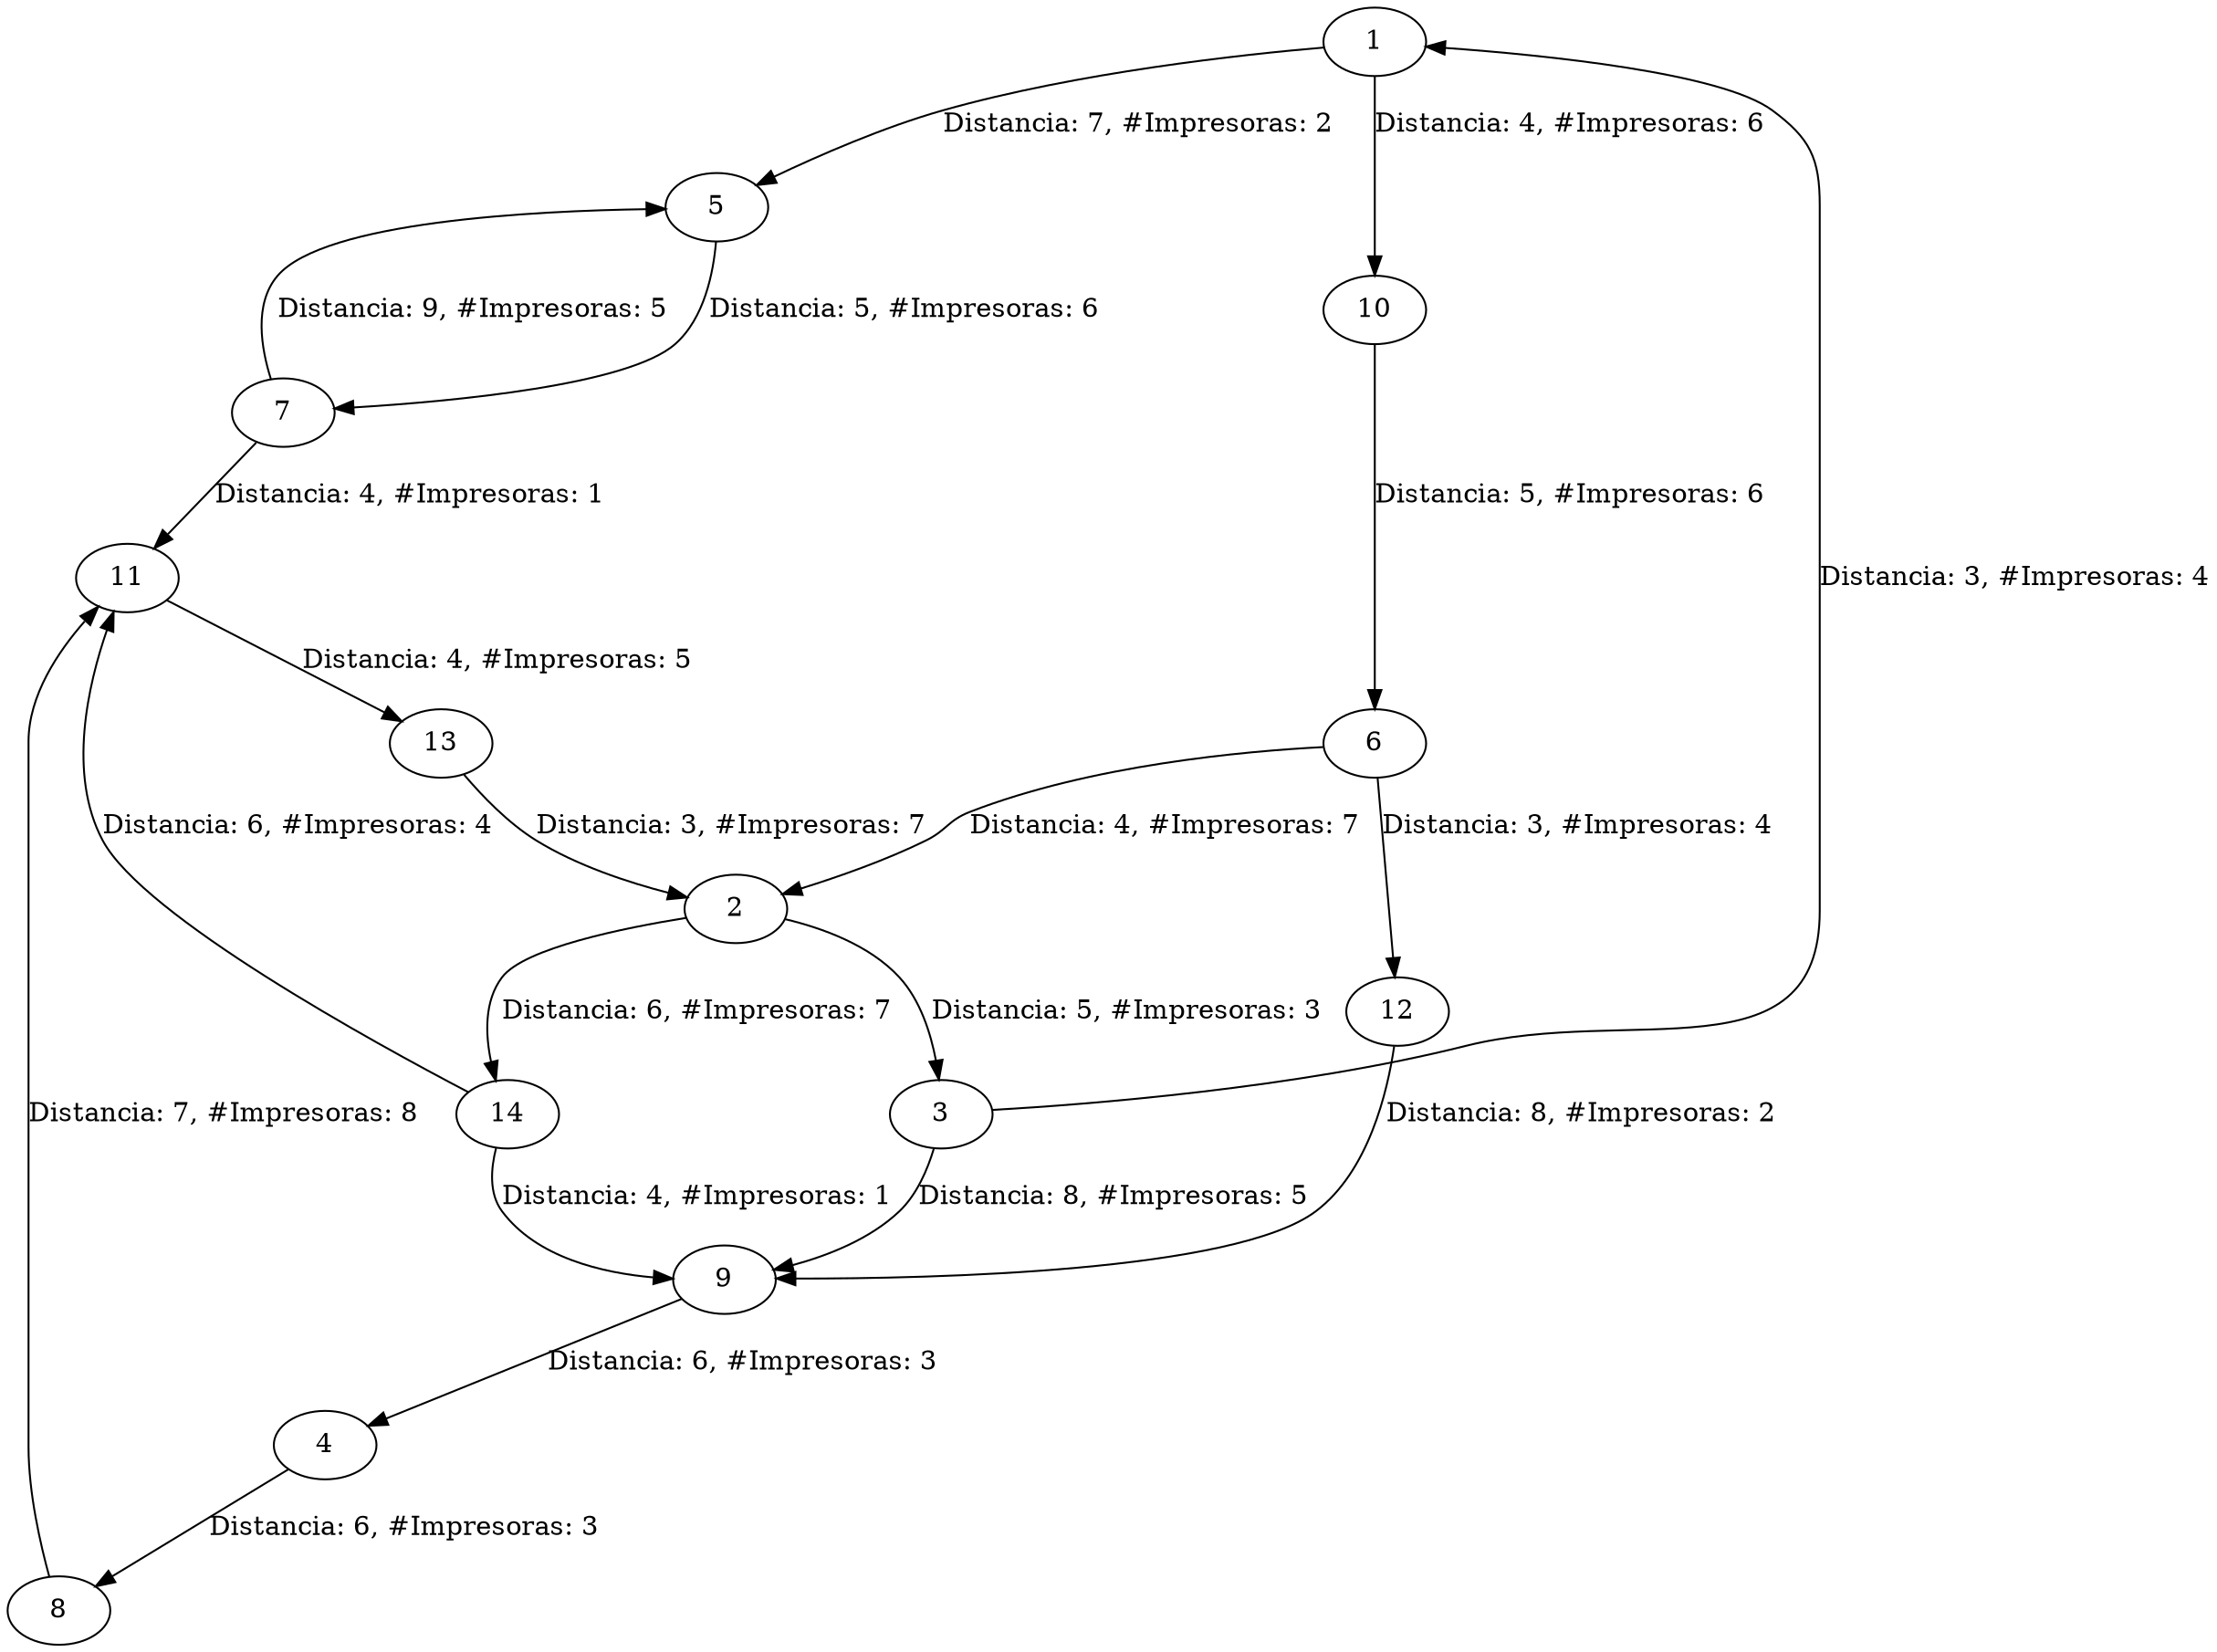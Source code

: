  digraph g {
 "Nodo1"[label="1"]                                                                                                                                    
 "Nodo1"             ->"Nodo5"              [label="Distancia: 7, #Impresoras: 2"]
 "Nodo1"             ->"Nodo10"             [label="Distancia: 4, #Impresoras: 6"]
 "Nodo2"[label="2"]                                                                                                                                    
 "Nodo2"             ->"Nodo3"              [label="Distancia: 5, #Impresoras: 3"]
 "Nodo2"             ->"Nodo14"             [label="Distancia: 6, #Impresoras: 7"]
 "Nodo3"[label="3"]                                                                                                                                    
 "Nodo3"             ->"Nodo1"              [label="Distancia: 3, #Impresoras: 4"]
 "Nodo3"             ->"Nodo9"              [label="Distancia: 8, #Impresoras: 5"]
 "Nodo4"[label="4"]                                                                                                                                    
 "Nodo4"             ->"Nodo8"              [label="Distancia: 6, #Impresoras: 3"]
 "Nodo5"[label="5"]                                                                                                                                    
 "Nodo5"             ->"Nodo7"              [label="Distancia: 5, #Impresoras: 6"]
 "Nodo6"[label="6"]                                                                                                                                    
 "Nodo6"             ->"Nodo2"              [label="Distancia: 4, #Impresoras: 7"]
 "Nodo6"             ->"Nodo12"             [label="Distancia: 3, #Impresoras: 4"]
 "Nodo7"[label="7"]                                                                                                                                    
 "Nodo7"             ->"Nodo5"              [label="Distancia: 9, #Impresoras: 5"]
 "Nodo7"             ->"Nodo11"             [label="Distancia: 4, #Impresoras: 1"]
 "Nodo8"[label="8"]                                                                                                                                    
 "Nodo8"             ->"Nodo11"             [label="Distancia: 7, #Impresoras: 8"]
 "Nodo9"[label="9"]                                                                                                                                    
 "Nodo9"             ->"Nodo4"              [label="Distancia: 6, #Impresoras: 3"]
 "Nodo10"[label="10"]                                                                                                                                  
 "Nodo10"            ->"Nodo6"              [label="Distancia: 5, #Impresoras: 6"]
 "Nodo11"[label="11"]                                                                                                                                  
 "Nodo11"            ->"Nodo13"             [label="Distancia: 4, #Impresoras: 5"]
 "Nodo12"[label="12"]                                                                                                                                  
 "Nodo12"            ->"Nodo9"              [label="Distancia: 8, #Impresoras: 2"]
 "Nodo13"[label="13"]                                                                                                                                  
 "Nodo13"            ->"Nodo2"              [label="Distancia: 3, #Impresoras: 7"]
 "Nodo14"[label="14"]                                                                                                                                  
 "Nodo14"            ->"Nodo11"             [label="Distancia: 6, #Impresoras: 4"]
 "Nodo14"            ->"Nodo9"              [label="Distancia: 4, #Impresoras: 1"]
 }
